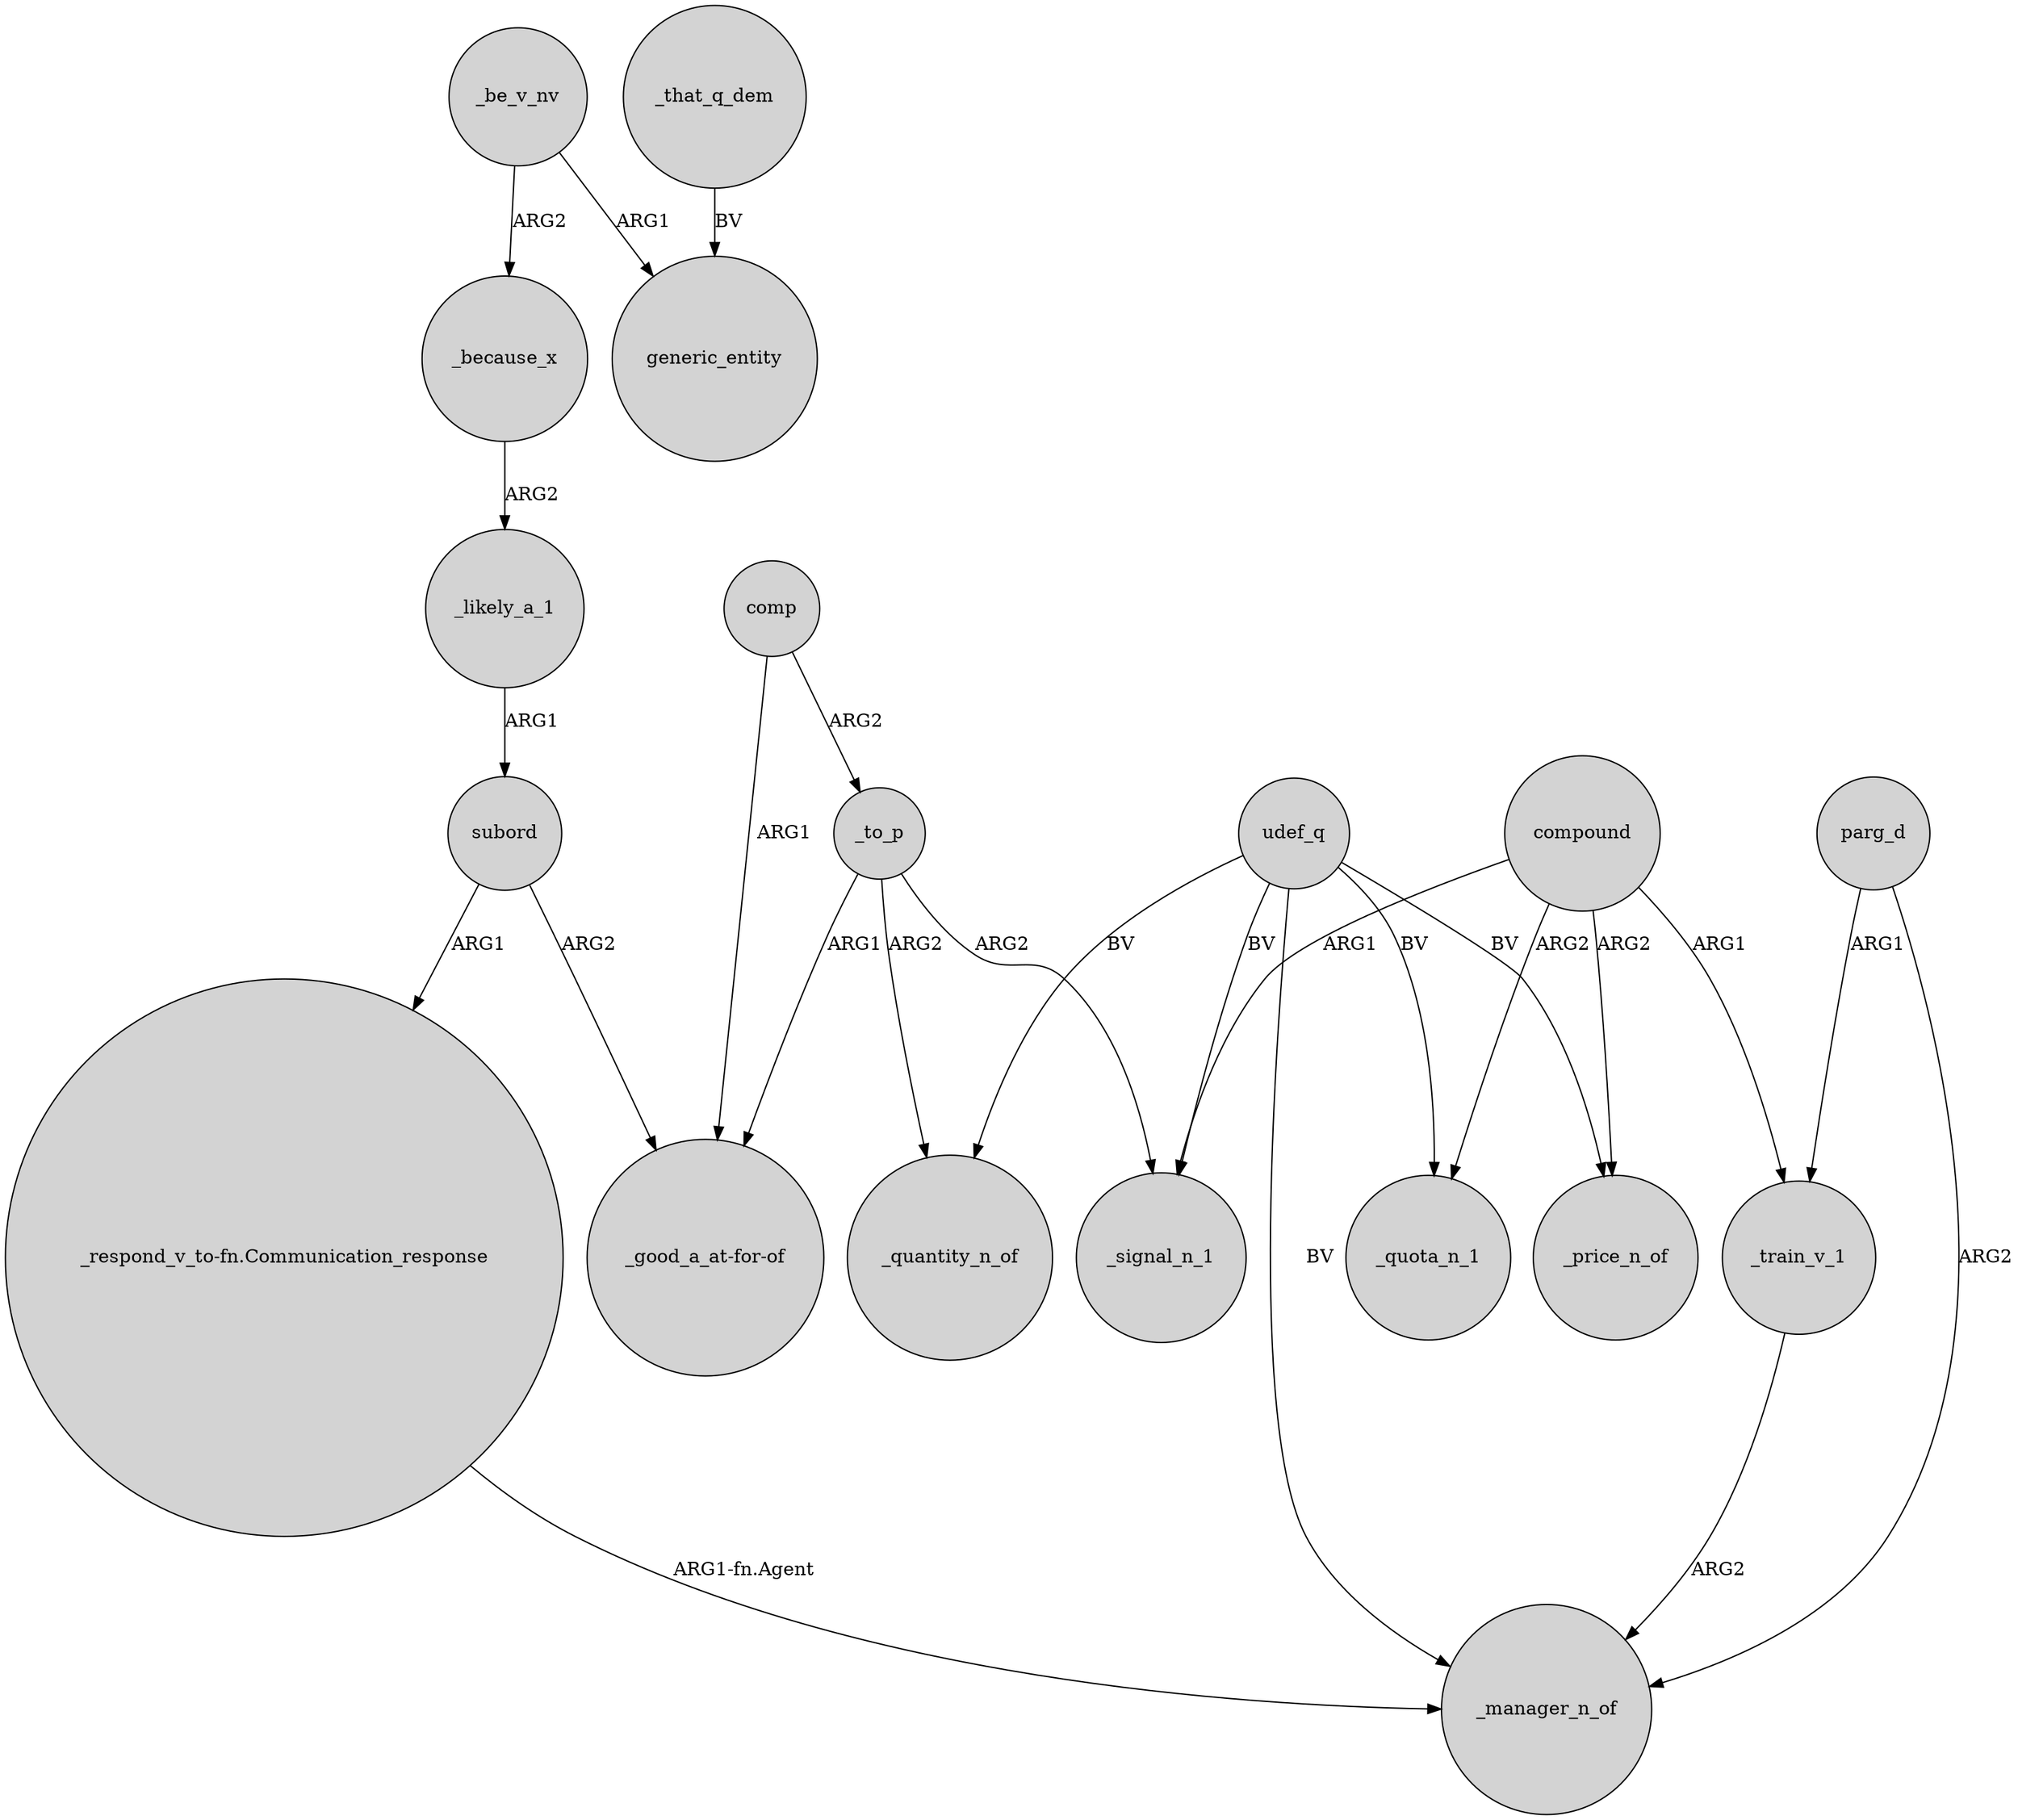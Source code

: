 digraph {
	node [shape=circle style=filled]
	compound -> _price_n_of [label=ARG2]
	comp -> _to_p [label=ARG2]
	udef_q -> _price_n_of [label=BV]
	_that_q_dem -> generic_entity [label=BV]
	comp -> "_good_a_at-for-of" [label=ARG1]
	_to_p -> _quantity_n_of [label=ARG2]
	"_respond_v_to-fn.Communication_response" -> _manager_n_of [label="ARG1-fn.Agent"]
	_train_v_1 -> _manager_n_of [label=ARG2]
	parg_d -> _manager_n_of [label=ARG2]
	subord -> "_respond_v_to-fn.Communication_response" [label=ARG1]
	_because_x -> _likely_a_1 [label=ARG2]
	parg_d -> _train_v_1 [label=ARG1]
	_likely_a_1 -> subord [label=ARG1]
	_be_v_nv -> _because_x [label=ARG2]
	udef_q -> _quantity_n_of [label=BV]
	_to_p -> _signal_n_1 [label=ARG2]
	compound -> _quota_n_1 [label=ARG2]
	udef_q -> _manager_n_of [label=BV]
	udef_q -> _signal_n_1 [label=BV]
	compound -> _signal_n_1 [label=ARG1]
	_be_v_nv -> generic_entity [label=ARG1]
	udef_q -> _quota_n_1 [label=BV]
	_to_p -> "_good_a_at-for-of" [label=ARG1]
	subord -> "_good_a_at-for-of" [label=ARG2]
	compound -> _train_v_1 [label=ARG1]
}
